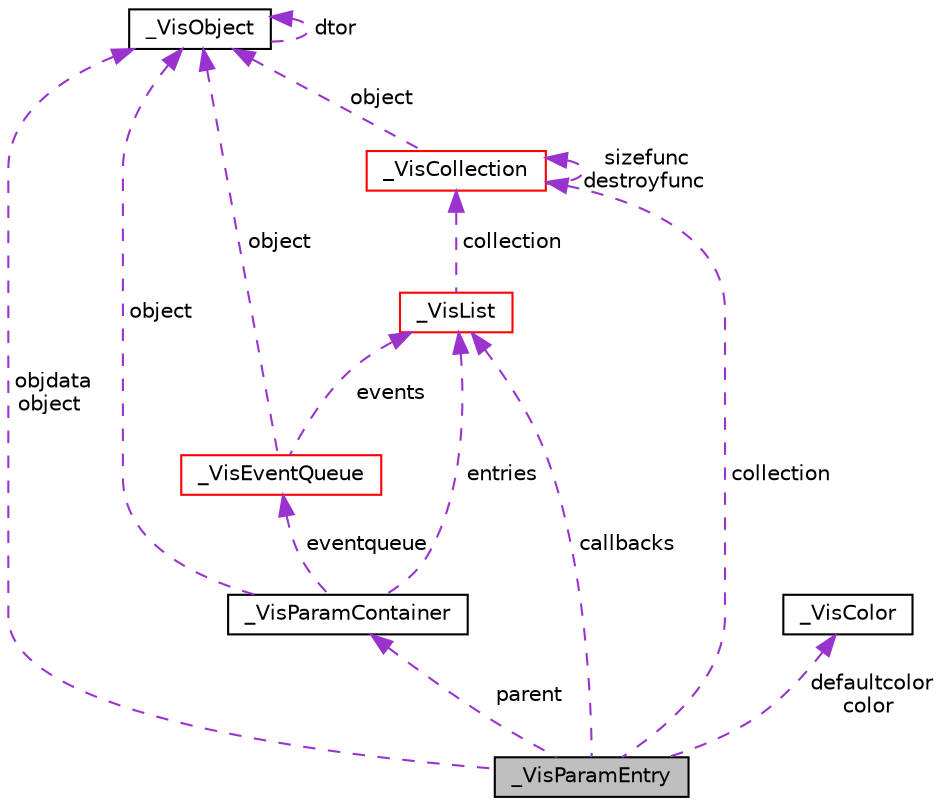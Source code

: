 digraph G
{
  edge [fontname="Helvetica",fontsize="10",labelfontname="Helvetica",labelfontsize="10"];
  node [fontname="Helvetica",fontsize="10",shape=record];
  Node1 [label="_VisParamEntry",height=0.2,width=0.4,color="black", fillcolor="grey75", style="filled" fontcolor="black"];
  Node2 -> Node1 [dir="back",color="darkorchid3",fontsize="10",style="dashed",label=" parent" ,fontname="Helvetica"];
  Node2 [label="_VisParamContainer",height=0.2,width=0.4,color="black", fillcolor="white", style="filled",URL="$struct__VisParamContainer.html",tooltip="Parameter container, is the container for a set of parameters."];
  Node3 -> Node2 [dir="back",color="darkorchid3",fontsize="10",style="dashed",label=" eventqueue" ,fontname="Helvetica"];
  Node3 [label="_VisEventQueue",height=0.2,width=0.4,color="red", fillcolor="white", style="filled",URL="$struct__VisEventQueue.html",tooltip="The event queue data structure."];
  Node4 -> Node3 [dir="back",color="darkorchid3",fontsize="10",style="dashed",label=" events" ,fontname="Helvetica"];
  Node4 [label="_VisList",height=0.2,width=0.4,color="red", fillcolor="white", style="filled",URL="$struct__VisList.html",tooltip="The VisList data structure represents a linked list."];
  Node5 -> Node4 [dir="back",color="darkorchid3",fontsize="10",style="dashed",label=" collection" ,fontname="Helvetica"];
  Node5 [label="_VisCollection",height=0.2,width=0.4,color="red", fillcolor="white", style="filled",URL="$struct__VisCollection.html"];
  Node5 -> Node5 [dir="back",color="darkorchid3",fontsize="10",style="dashed",label=" sizefunc\ndestroyfunc" ,fontname="Helvetica"];
  Node6 -> Node5 [dir="back",color="darkorchid3",fontsize="10",style="dashed",label=" object" ,fontname="Helvetica"];
  Node6 [label="_VisObject",height=0.2,width=0.4,color="black", fillcolor="white", style="filled",URL="$struct__VisObject.html",tooltip="The VisObject structure contains all the VisObject housekeeping data like refcounting and a pointer t..."];
  Node6 -> Node6 [dir="back",color="darkorchid3",fontsize="10",style="dashed",label=" dtor" ,fontname="Helvetica"];
  Node6 -> Node3 [dir="back",color="darkorchid3",fontsize="10",style="dashed",label=" object" ,fontname="Helvetica"];
  Node4 -> Node2 [dir="back",color="darkorchid3",fontsize="10",style="dashed",label=" entries" ,fontname="Helvetica"];
  Node6 -> Node2 [dir="back",color="darkorchid3",fontsize="10",style="dashed",label=" object" ,fontname="Helvetica"];
  Node5 -> Node1 [dir="back",color="darkorchid3",fontsize="10",style="dashed",label=" collection" ,fontname="Helvetica"];
  Node4 -> Node1 [dir="back",color="darkorchid3",fontsize="10",style="dashed",label=" callbacks" ,fontname="Helvetica"];
  Node7 -> Node1 [dir="back",color="darkorchid3",fontsize="10",style="dashed",label=" defaultcolor\ncolor" ,fontname="Helvetica"];
  Node7 [label="_VisColor",height=0.2,width=0.4,color="black", fillcolor="white", style="filled",URL="$struct__VisColor.html"];
  Node6 -> Node1 [dir="back",color="darkorchid3",fontsize="10",style="dashed",label=" objdata\nobject" ,fontname="Helvetica"];
}
